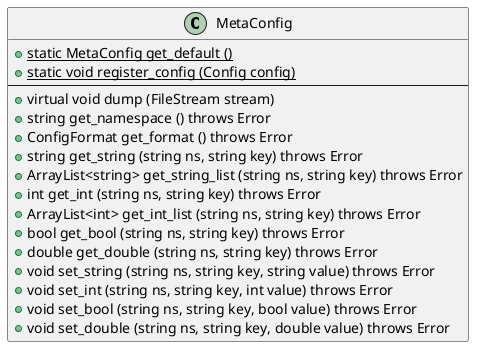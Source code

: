/'
 '  UML include file for MetaConfig
 '/

@startuml
class MetaConfig {
    +{static} static MetaConfig get_default ()
    +{static} static void register_config (Config config)
    ----
    +virtual void dump (FileStream stream)
    +string get_namespace () throws Error
    +ConfigFormat get_format () throws Error
    +string get_string (string ns, string key) throws Error
    +ArrayList<string> get_string_list (string ns, string key) throws Error
    +int get_int (string ns, string key) throws Error
    +ArrayList<int> get_int_list (string ns, string key) throws Error
    +bool get_bool (string ns, string key) throws Error
    +double get_double (string ns, string key) throws Error
    +void set_string (string ns, string key, string value) throws Error
    +void set_int (string ns, string key, int value) throws Error
    +void set_bool (string ns, string key, bool value) throws Error
    +void set_double (string ns, string key, double value) throws Error
}
@enduml
